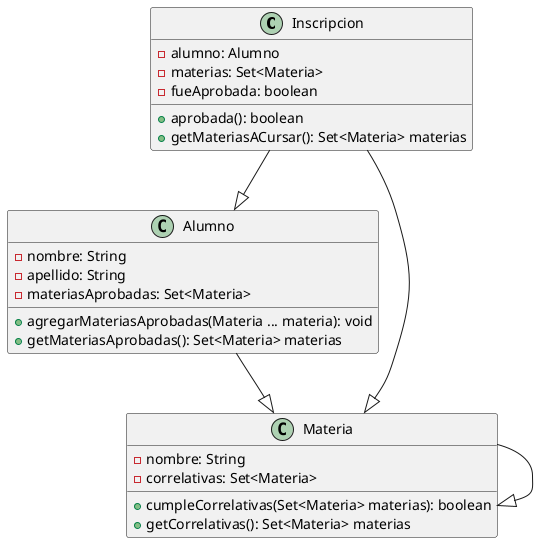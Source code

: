 @startuml
class Inscripcion{
    - alumno: Alumno
    - materias: Set<Materia>
    - fueAprobada: boolean

    +aprobada(): boolean
    +getMateriasACursar(): Set<Materia> materias

}

class Alumno{
    - nombre: String
    - apellido: String
    - materiasAprobadas: Set<Materia>

    + agregarMateriasAprobadas(Materia ... materia): void
    + getMateriasAprobadas(): Set<Materia> materias

}

class Materia{
    - nombre: String
    - correlativas: Set<Materia>

    + cumpleCorrelativas(Set<Materia> materias): boolean
    + getCorrelativas(): Set<Materia> materias
}

Inscripcion --|> Alumno
Inscripcion --|> Materia
Alumno --|> Materia
Materia --|> Materia

@enduml
